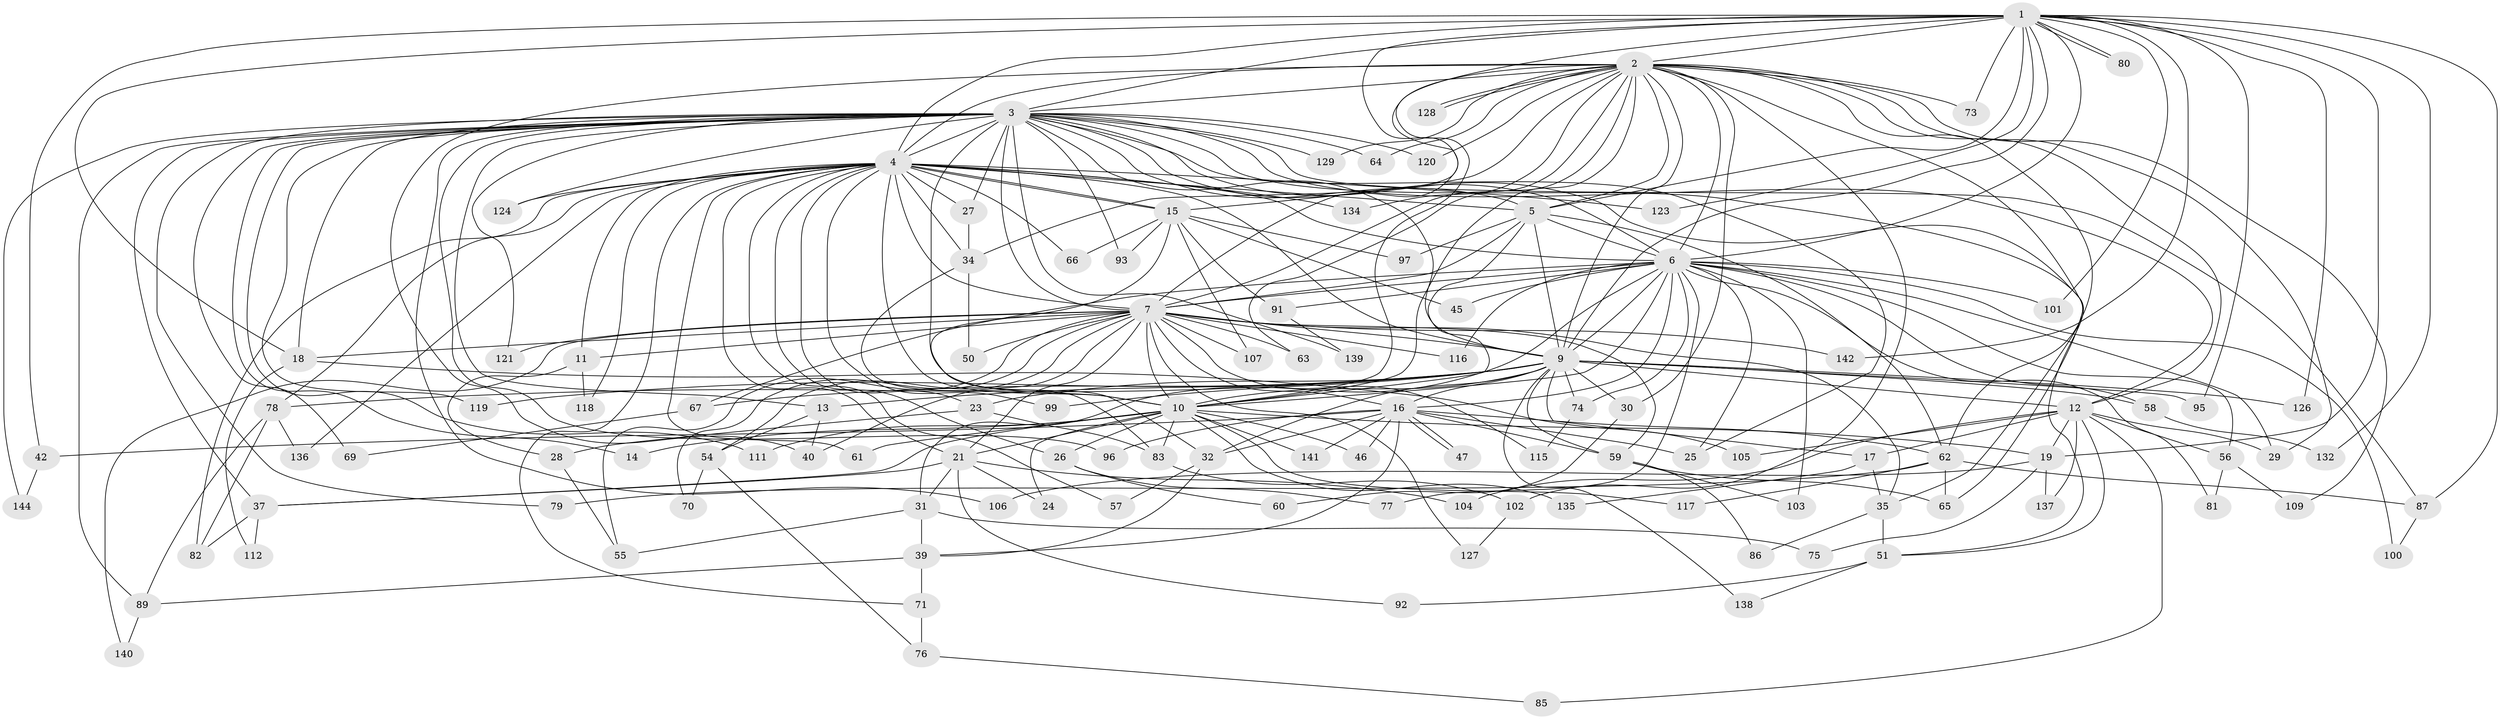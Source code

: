 // Generated by graph-tools (version 1.1) at 2025/51/02/27/25 19:51:47]
// undirected, 114 vertices, 269 edges
graph export_dot {
graph [start="1"]
  node [color=gray90,style=filled];
  1 [super="+38"];
  2 [super="+98"];
  3 [super="+48"];
  4 [super="+8"];
  5;
  6 [super="+49"];
  7 [super="+68"];
  9 [super="+33"];
  10 [super="+20"];
  11;
  12 [super="+52"];
  13 [super="+72"];
  14;
  15 [super="+22"];
  16 [super="+122"];
  17;
  18 [super="+43"];
  19 [super="+131"];
  21 [super="+36"];
  23;
  24;
  25 [super="+143"];
  26;
  27;
  28;
  29 [super="+84"];
  30;
  31;
  32 [super="+108"];
  34 [super="+113"];
  35;
  37 [super="+44"];
  39 [super="+41"];
  40;
  42;
  45;
  46;
  47;
  50;
  51 [super="+53"];
  54;
  55 [super="+88"];
  56;
  57;
  58;
  59 [super="+94"];
  60;
  61;
  62 [super="+133"];
  63;
  64;
  65 [super="+130"];
  66;
  67;
  69;
  70;
  71;
  73;
  74;
  75;
  76;
  77;
  78;
  79;
  80;
  81;
  82 [super="+114"];
  83 [super="+110"];
  85;
  86;
  87 [super="+90"];
  89 [super="+125"];
  91;
  92;
  93;
  95;
  96;
  97;
  99;
  100;
  101;
  102;
  103;
  104;
  105;
  106;
  107;
  109;
  111;
  112;
  115;
  116;
  117;
  118;
  119;
  120;
  121;
  123;
  124;
  126;
  127;
  128;
  129;
  132;
  134;
  135;
  136;
  137;
  138;
  139;
  140;
  141;
  142;
  144;
  1 -- 2;
  1 -- 3 [weight=2];
  1 -- 4 [weight=2];
  1 -- 5;
  1 -- 6;
  1 -- 7;
  1 -- 9;
  1 -- 10 [weight=2];
  1 -- 18;
  1 -- 19;
  1 -- 42;
  1 -- 73;
  1 -- 80;
  1 -- 80;
  1 -- 87;
  1 -- 95;
  1 -- 101;
  1 -- 123;
  1 -- 126;
  1 -- 132;
  1 -- 142;
  2 -- 3;
  2 -- 4 [weight=2];
  2 -- 5;
  2 -- 6;
  2 -- 7;
  2 -- 9;
  2 -- 10;
  2 -- 29;
  2 -- 30;
  2 -- 35;
  2 -- 40;
  2 -- 62;
  2 -- 63;
  2 -- 64;
  2 -- 73;
  2 -- 109;
  2 -- 120;
  2 -- 128;
  2 -- 128;
  2 -- 129;
  2 -- 134;
  2 -- 12 [weight=2];
  2 -- 34;
  2 -- 102;
  2 -- 15;
  3 -- 4 [weight=2];
  3 -- 5;
  3 -- 6;
  3 -- 7;
  3 -- 9 [weight=2];
  3 -- 10;
  3 -- 12;
  3 -- 13;
  3 -- 14;
  3 -- 25;
  3 -- 27;
  3 -- 37;
  3 -- 51;
  3 -- 64;
  3 -- 65;
  3 -- 69;
  3 -- 79;
  3 -- 87;
  3 -- 93;
  3 -- 96;
  3 -- 106;
  3 -- 111;
  3 -- 119;
  3 -- 120;
  3 -- 121;
  3 -- 124;
  3 -- 129;
  3 -- 139;
  3 -- 144;
  3 -- 89;
  3 -- 18;
  4 -- 5 [weight=2];
  4 -- 6 [weight=2];
  4 -- 7 [weight=2];
  4 -- 9 [weight=2];
  4 -- 10 [weight=2];
  4 -- 15;
  4 -- 15;
  4 -- 23;
  4 -- 26;
  4 -- 27;
  4 -- 34;
  4 -- 66;
  4 -- 71;
  4 -- 78;
  4 -- 123;
  4 -- 124;
  4 -- 136;
  4 -- 134;
  4 -- 11;
  4 -- 82;
  4 -- 99;
  4 -- 118;
  4 -- 57;
  4 -- 61;
  4 -- 21;
  5 -- 6;
  5 -- 7;
  5 -- 9;
  5 -- 10;
  5 -- 97;
  5 -- 62;
  6 -- 7;
  6 -- 9 [weight=2];
  6 -- 10;
  6 -- 16;
  6 -- 29;
  6 -- 31;
  6 -- 45;
  6 -- 56;
  6 -- 58;
  6 -- 67;
  6 -- 74;
  6 -- 77;
  6 -- 81;
  6 -- 91;
  6 -- 100;
  6 -- 101;
  6 -- 103;
  6 -- 116;
  6 -- 25;
  7 -- 9 [weight=2];
  7 -- 10;
  7 -- 11;
  7 -- 16;
  7 -- 18;
  7 -- 21;
  7 -- 40;
  7 -- 50;
  7 -- 54;
  7 -- 55;
  7 -- 59;
  7 -- 63;
  7 -- 70;
  7 -- 115;
  7 -- 121;
  7 -- 127;
  7 -- 140;
  7 -- 142;
  7 -- 107;
  7 -- 35;
  7 -- 116;
  9 -- 10;
  9 -- 12;
  9 -- 13;
  9 -- 17;
  9 -- 23;
  9 -- 30;
  9 -- 32;
  9 -- 58;
  9 -- 67;
  9 -- 74;
  9 -- 78;
  9 -- 95;
  9 -- 99;
  9 -- 119;
  9 -- 126;
  9 -- 138;
  9 -- 59;
  9 -- 16;
  10 -- 14;
  10 -- 19;
  10 -- 24;
  10 -- 26;
  10 -- 37;
  10 -- 61;
  10 -- 83;
  10 -- 111;
  10 -- 117;
  10 -- 135;
  10 -- 141;
  10 -- 21;
  10 -- 46;
  11 -- 28;
  11 -- 118;
  12 -- 17;
  12 -- 56;
  12 -- 85;
  12 -- 104;
  12 -- 105;
  12 -- 137;
  12 -- 19;
  12 -- 29;
  12 -- 51;
  13 -- 54;
  13 -- 40;
  15 -- 32;
  15 -- 45;
  15 -- 91;
  15 -- 107;
  15 -- 97;
  15 -- 66;
  15 -- 93;
  16 -- 25;
  16 -- 39;
  16 -- 42;
  16 -- 46;
  16 -- 47;
  16 -- 47;
  16 -- 59;
  16 -- 62;
  16 -- 96;
  16 -- 141;
  16 -- 32;
  17 -- 35;
  17 -- 135;
  18 -- 112;
  18 -- 105;
  19 -- 75;
  19 -- 106;
  19 -- 137;
  21 -- 24;
  21 -- 31;
  21 -- 92;
  21 -- 104;
  21 -- 37;
  23 -- 28;
  23 -- 83;
  26 -- 60;
  26 -- 77;
  27 -- 34;
  28 -- 55;
  30 -- 60;
  31 -- 75;
  31 -- 39;
  31 -- 55;
  32 -- 39;
  32 -- 57;
  34 -- 50;
  34 -- 83;
  35 -- 51;
  35 -- 86;
  37 -- 112;
  37 -- 82;
  39 -- 71;
  39 -- 89;
  42 -- 144;
  51 -- 92;
  51 -- 138;
  54 -- 70;
  54 -- 76;
  56 -- 81;
  56 -- 109;
  58 -- 132;
  59 -- 65;
  59 -- 86;
  59 -- 103;
  62 -- 79;
  62 -- 117;
  62 -- 65;
  62 -- 87;
  67 -- 69;
  71 -- 76;
  74 -- 115;
  76 -- 85;
  78 -- 82;
  78 -- 89;
  78 -- 136;
  83 -- 102;
  87 -- 100;
  89 -- 140;
  91 -- 139;
  102 -- 127;
}
